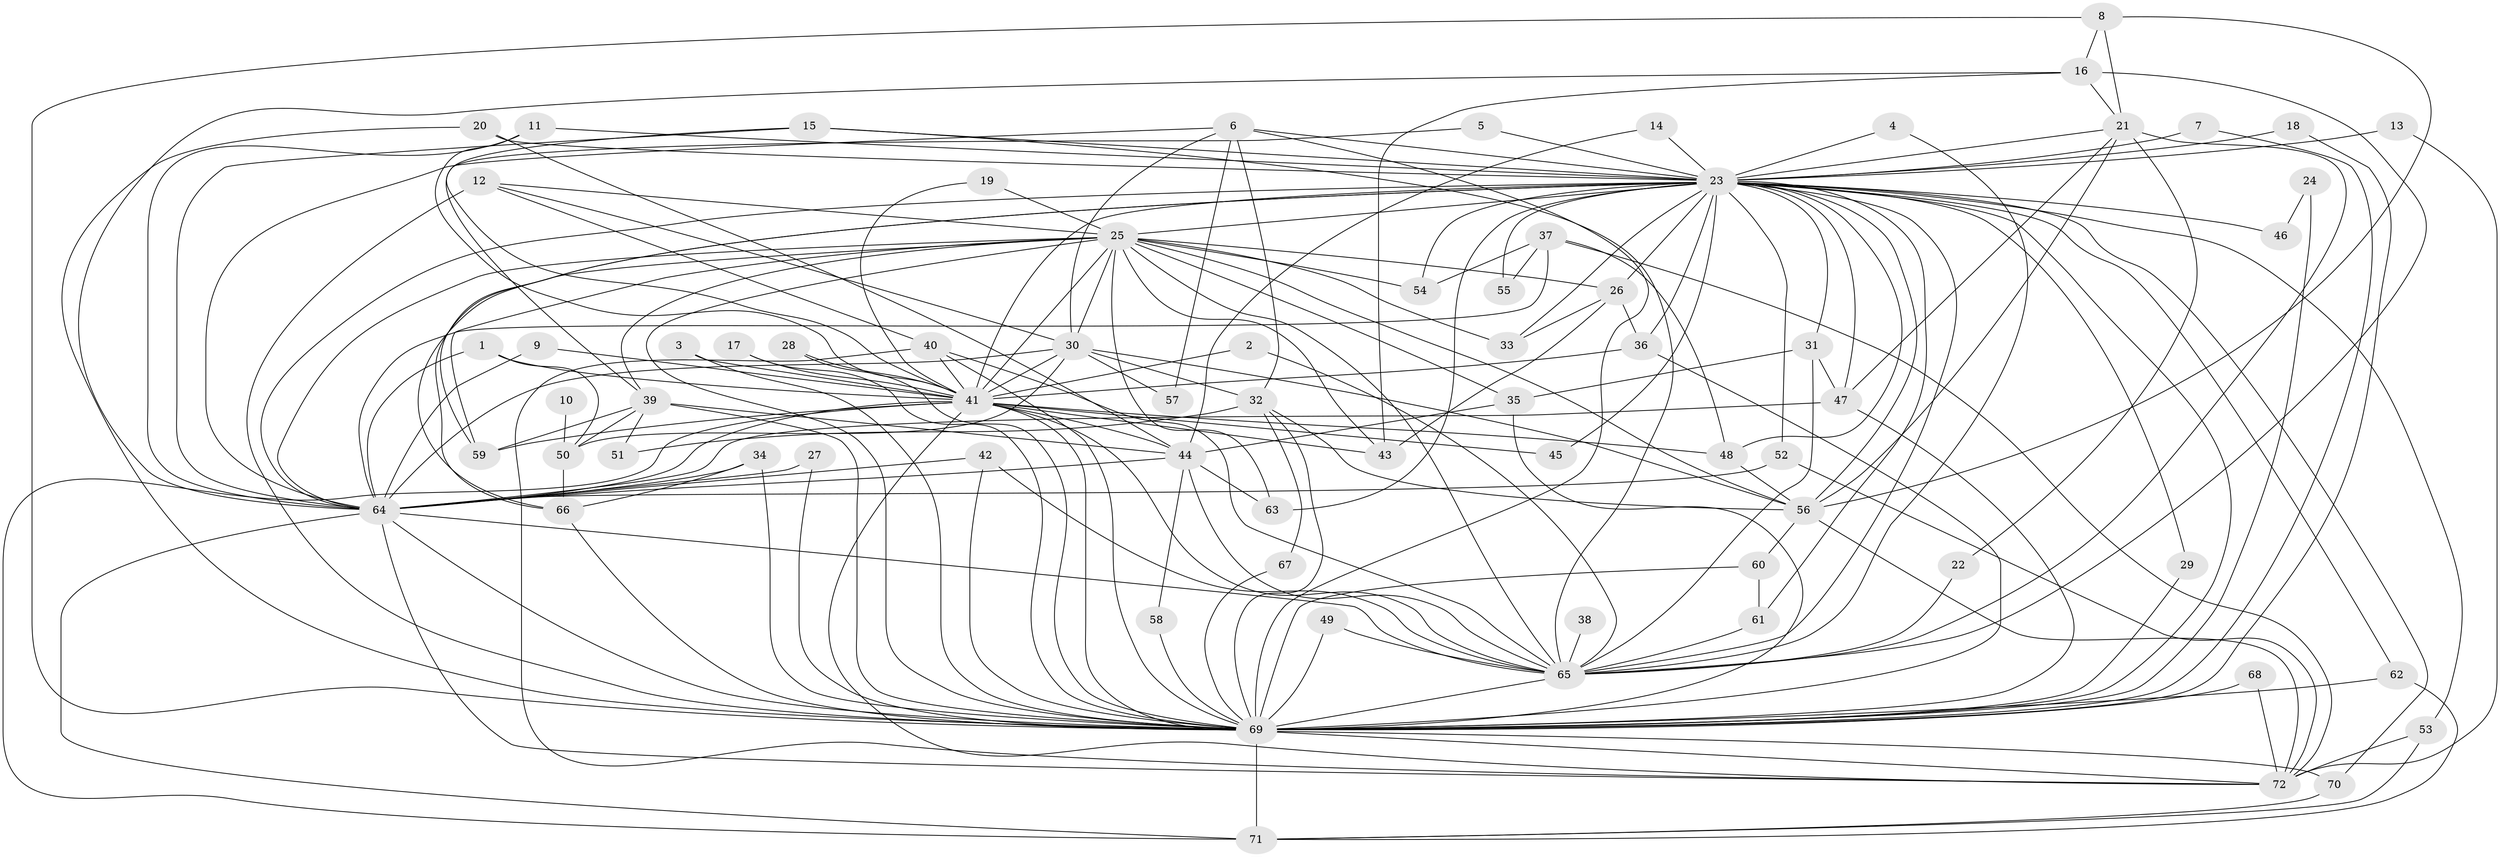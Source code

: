 // original degree distribution, {29: 0.006993006993006993, 23: 0.013986013986013986, 32: 0.006993006993006993, 21: 0.006993006993006993, 18: 0.013986013986013986, 28: 0.006993006993006993, 22: 0.006993006993006993, 20: 0.006993006993006993, 5: 0.04895104895104895, 6: 0.04195804195804196, 3: 0.16783216783216784, 8: 0.006993006993006993, 10: 0.013986013986013986, 4: 0.09090909090909091, 7: 0.006993006993006993, 2: 0.5524475524475524}
// Generated by graph-tools (version 1.1) at 2025/49/03/09/25 03:49:35]
// undirected, 72 vertices, 193 edges
graph export_dot {
graph [start="1"]
  node [color=gray90,style=filled];
  1;
  2;
  3;
  4;
  5;
  6;
  7;
  8;
  9;
  10;
  11;
  12;
  13;
  14;
  15;
  16;
  17;
  18;
  19;
  20;
  21;
  22;
  23;
  24;
  25;
  26;
  27;
  28;
  29;
  30;
  31;
  32;
  33;
  34;
  35;
  36;
  37;
  38;
  39;
  40;
  41;
  42;
  43;
  44;
  45;
  46;
  47;
  48;
  49;
  50;
  51;
  52;
  53;
  54;
  55;
  56;
  57;
  58;
  59;
  60;
  61;
  62;
  63;
  64;
  65;
  66;
  67;
  68;
  69;
  70;
  71;
  72;
  1 -- 41 [weight=1.0];
  1 -- 50 [weight=1.0];
  1 -- 64 [weight=1.0];
  2 -- 41 [weight=1.0];
  2 -- 65 [weight=1.0];
  3 -- 41 [weight=1.0];
  3 -- 69 [weight=1.0];
  4 -- 23 [weight=1.0];
  4 -- 65 [weight=1.0];
  5 -- 23 [weight=1.0];
  5 -- 39 [weight=1.0];
  6 -- 23 [weight=1.0];
  6 -- 30 [weight=1.0];
  6 -- 32 [weight=1.0];
  6 -- 57 [weight=1.0];
  6 -- 64 [weight=1.0];
  6 -- 69 [weight=1.0];
  7 -- 23 [weight=1.0];
  7 -- 69 [weight=1.0];
  8 -- 16 [weight=1.0];
  8 -- 21 [weight=1.0];
  8 -- 56 [weight=1.0];
  8 -- 69 [weight=1.0];
  9 -- 41 [weight=1.0];
  9 -- 64 [weight=1.0];
  10 -- 50 [weight=1.0];
  11 -- 23 [weight=1.0];
  11 -- 41 [weight=1.0];
  11 -- 64 [weight=1.0];
  12 -- 25 [weight=1.0];
  12 -- 30 [weight=1.0];
  12 -- 40 [weight=1.0];
  12 -- 69 [weight=2.0];
  13 -- 23 [weight=1.0];
  13 -- 72 [weight=1.0];
  14 -- 23 [weight=1.0];
  14 -- 44 [weight=1.0];
  15 -- 23 [weight=1.0];
  15 -- 41 [weight=1.0];
  15 -- 64 [weight=1.0];
  15 -- 65 [weight=1.0];
  16 -- 21 [weight=1.0];
  16 -- 43 [weight=1.0];
  16 -- 64 [weight=1.0];
  16 -- 65 [weight=1.0];
  17 -- 41 [weight=1.0];
  17 -- 69 [weight=1.0];
  18 -- 23 [weight=1.0];
  18 -- 69 [weight=1.0];
  19 -- 25 [weight=1.0];
  19 -- 41 [weight=1.0];
  20 -- 23 [weight=1.0];
  20 -- 44 [weight=1.0];
  20 -- 69 [weight=1.0];
  21 -- 22 [weight=1.0];
  21 -- 23 [weight=2.0];
  21 -- 47 [weight=1.0];
  21 -- 56 [weight=1.0];
  21 -- 65 [weight=1.0];
  22 -- 65 [weight=1.0];
  23 -- 25 [weight=4.0];
  23 -- 26 [weight=2.0];
  23 -- 29 [weight=1.0];
  23 -- 31 [weight=1.0];
  23 -- 33 [weight=1.0];
  23 -- 36 [weight=2.0];
  23 -- 41 [weight=6.0];
  23 -- 45 [weight=1.0];
  23 -- 46 [weight=2.0];
  23 -- 47 [weight=1.0];
  23 -- 48 [weight=1.0];
  23 -- 52 [weight=1.0];
  23 -- 53 [weight=1.0];
  23 -- 54 [weight=2.0];
  23 -- 55 [weight=1.0];
  23 -- 56 [weight=1.0];
  23 -- 59 [weight=1.0];
  23 -- 61 [weight=1.0];
  23 -- 62 [weight=1.0];
  23 -- 63 [weight=1.0];
  23 -- 64 [weight=3.0];
  23 -- 65 [weight=3.0];
  23 -- 66 [weight=1.0];
  23 -- 69 [weight=6.0];
  23 -- 70 [weight=1.0];
  24 -- 46 [weight=1.0];
  24 -- 69 [weight=2.0];
  25 -- 26 [weight=1.0];
  25 -- 30 [weight=1.0];
  25 -- 33 [weight=1.0];
  25 -- 35 [weight=1.0];
  25 -- 39 [weight=1.0];
  25 -- 41 [weight=2.0];
  25 -- 43 [weight=1.0];
  25 -- 54 [weight=1.0];
  25 -- 56 [weight=1.0];
  25 -- 59 [weight=1.0];
  25 -- 63 [weight=1.0];
  25 -- 64 [weight=1.0];
  25 -- 65 [weight=1.0];
  25 -- 66 [weight=1.0];
  25 -- 69 [weight=2.0];
  26 -- 33 [weight=1.0];
  26 -- 36 [weight=1.0];
  26 -- 43 [weight=1.0];
  27 -- 64 [weight=1.0];
  27 -- 69 [weight=1.0];
  28 -- 41 [weight=1.0];
  28 -- 69 [weight=1.0];
  29 -- 69 [weight=1.0];
  30 -- 32 [weight=1.0];
  30 -- 41 [weight=2.0];
  30 -- 50 [weight=1.0];
  30 -- 56 [weight=1.0];
  30 -- 57 [weight=1.0];
  30 -- 64 [weight=1.0];
  31 -- 35 [weight=1.0];
  31 -- 47 [weight=1.0];
  31 -- 65 [weight=1.0];
  32 -- 51 [weight=1.0];
  32 -- 56 [weight=1.0];
  32 -- 67 [weight=1.0];
  32 -- 69 [weight=1.0];
  34 -- 64 [weight=1.0];
  34 -- 66 [weight=1.0];
  34 -- 69 [weight=1.0];
  35 -- 44 [weight=1.0];
  35 -- 69 [weight=2.0];
  36 -- 41 [weight=1.0];
  36 -- 69 [weight=1.0];
  37 -- 48 [weight=1.0];
  37 -- 54 [weight=1.0];
  37 -- 55 [weight=1.0];
  37 -- 64 [weight=2.0];
  37 -- 72 [weight=1.0];
  38 -- 65 [weight=1.0];
  39 -- 44 [weight=1.0];
  39 -- 50 [weight=1.0];
  39 -- 51 [weight=1.0];
  39 -- 59 [weight=1.0];
  39 -- 69 [weight=1.0];
  40 -- 41 [weight=1.0];
  40 -- 65 [weight=1.0];
  40 -- 69 [weight=1.0];
  40 -- 72 [weight=1.0];
  41 -- 43 [weight=1.0];
  41 -- 44 [weight=1.0];
  41 -- 45 [weight=1.0];
  41 -- 48 [weight=1.0];
  41 -- 59 [weight=2.0];
  41 -- 64 [weight=2.0];
  41 -- 65 [weight=2.0];
  41 -- 69 [weight=4.0];
  41 -- 71 [weight=1.0];
  41 -- 72 [weight=1.0];
  42 -- 64 [weight=1.0];
  42 -- 65 [weight=1.0];
  42 -- 69 [weight=1.0];
  44 -- 58 [weight=1.0];
  44 -- 63 [weight=1.0];
  44 -- 64 [weight=2.0];
  44 -- 65 [weight=1.0];
  47 -- 64 [weight=1.0];
  47 -- 69 [weight=1.0];
  48 -- 56 [weight=1.0];
  49 -- 65 [weight=1.0];
  49 -- 69 [weight=1.0];
  50 -- 66 [weight=1.0];
  52 -- 64 [weight=1.0];
  52 -- 72 [weight=1.0];
  53 -- 71 [weight=1.0];
  53 -- 72 [weight=1.0];
  56 -- 60 [weight=1.0];
  56 -- 72 [weight=2.0];
  58 -- 69 [weight=1.0];
  60 -- 61 [weight=1.0];
  60 -- 69 [weight=1.0];
  61 -- 65 [weight=1.0];
  62 -- 69 [weight=1.0];
  62 -- 71 [weight=1.0];
  64 -- 65 [weight=1.0];
  64 -- 69 [weight=2.0];
  64 -- 71 [weight=1.0];
  64 -- 72 [weight=1.0];
  65 -- 69 [weight=2.0];
  66 -- 69 [weight=1.0];
  67 -- 69 [weight=1.0];
  68 -- 69 [weight=1.0];
  68 -- 72 [weight=1.0];
  69 -- 70 [weight=1.0];
  69 -- 71 [weight=2.0];
  69 -- 72 [weight=1.0];
  70 -- 71 [weight=1.0];
}
